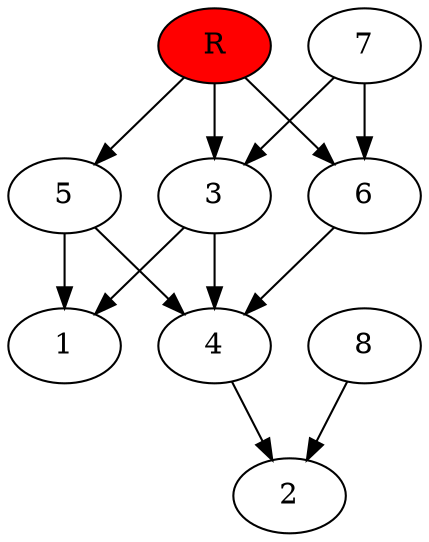 digraph prb8692 {
	1
	2
	3
	4
	5
	6
	7
	8
	R [fillcolor="#ff0000" style=filled]
	3 -> 1
	3 -> 4
	4 -> 2
	5 -> 1
	5 -> 4
	6 -> 4
	7 -> 3
	7 -> 6
	8 -> 2
	R -> 3
	R -> 5
	R -> 6
}
